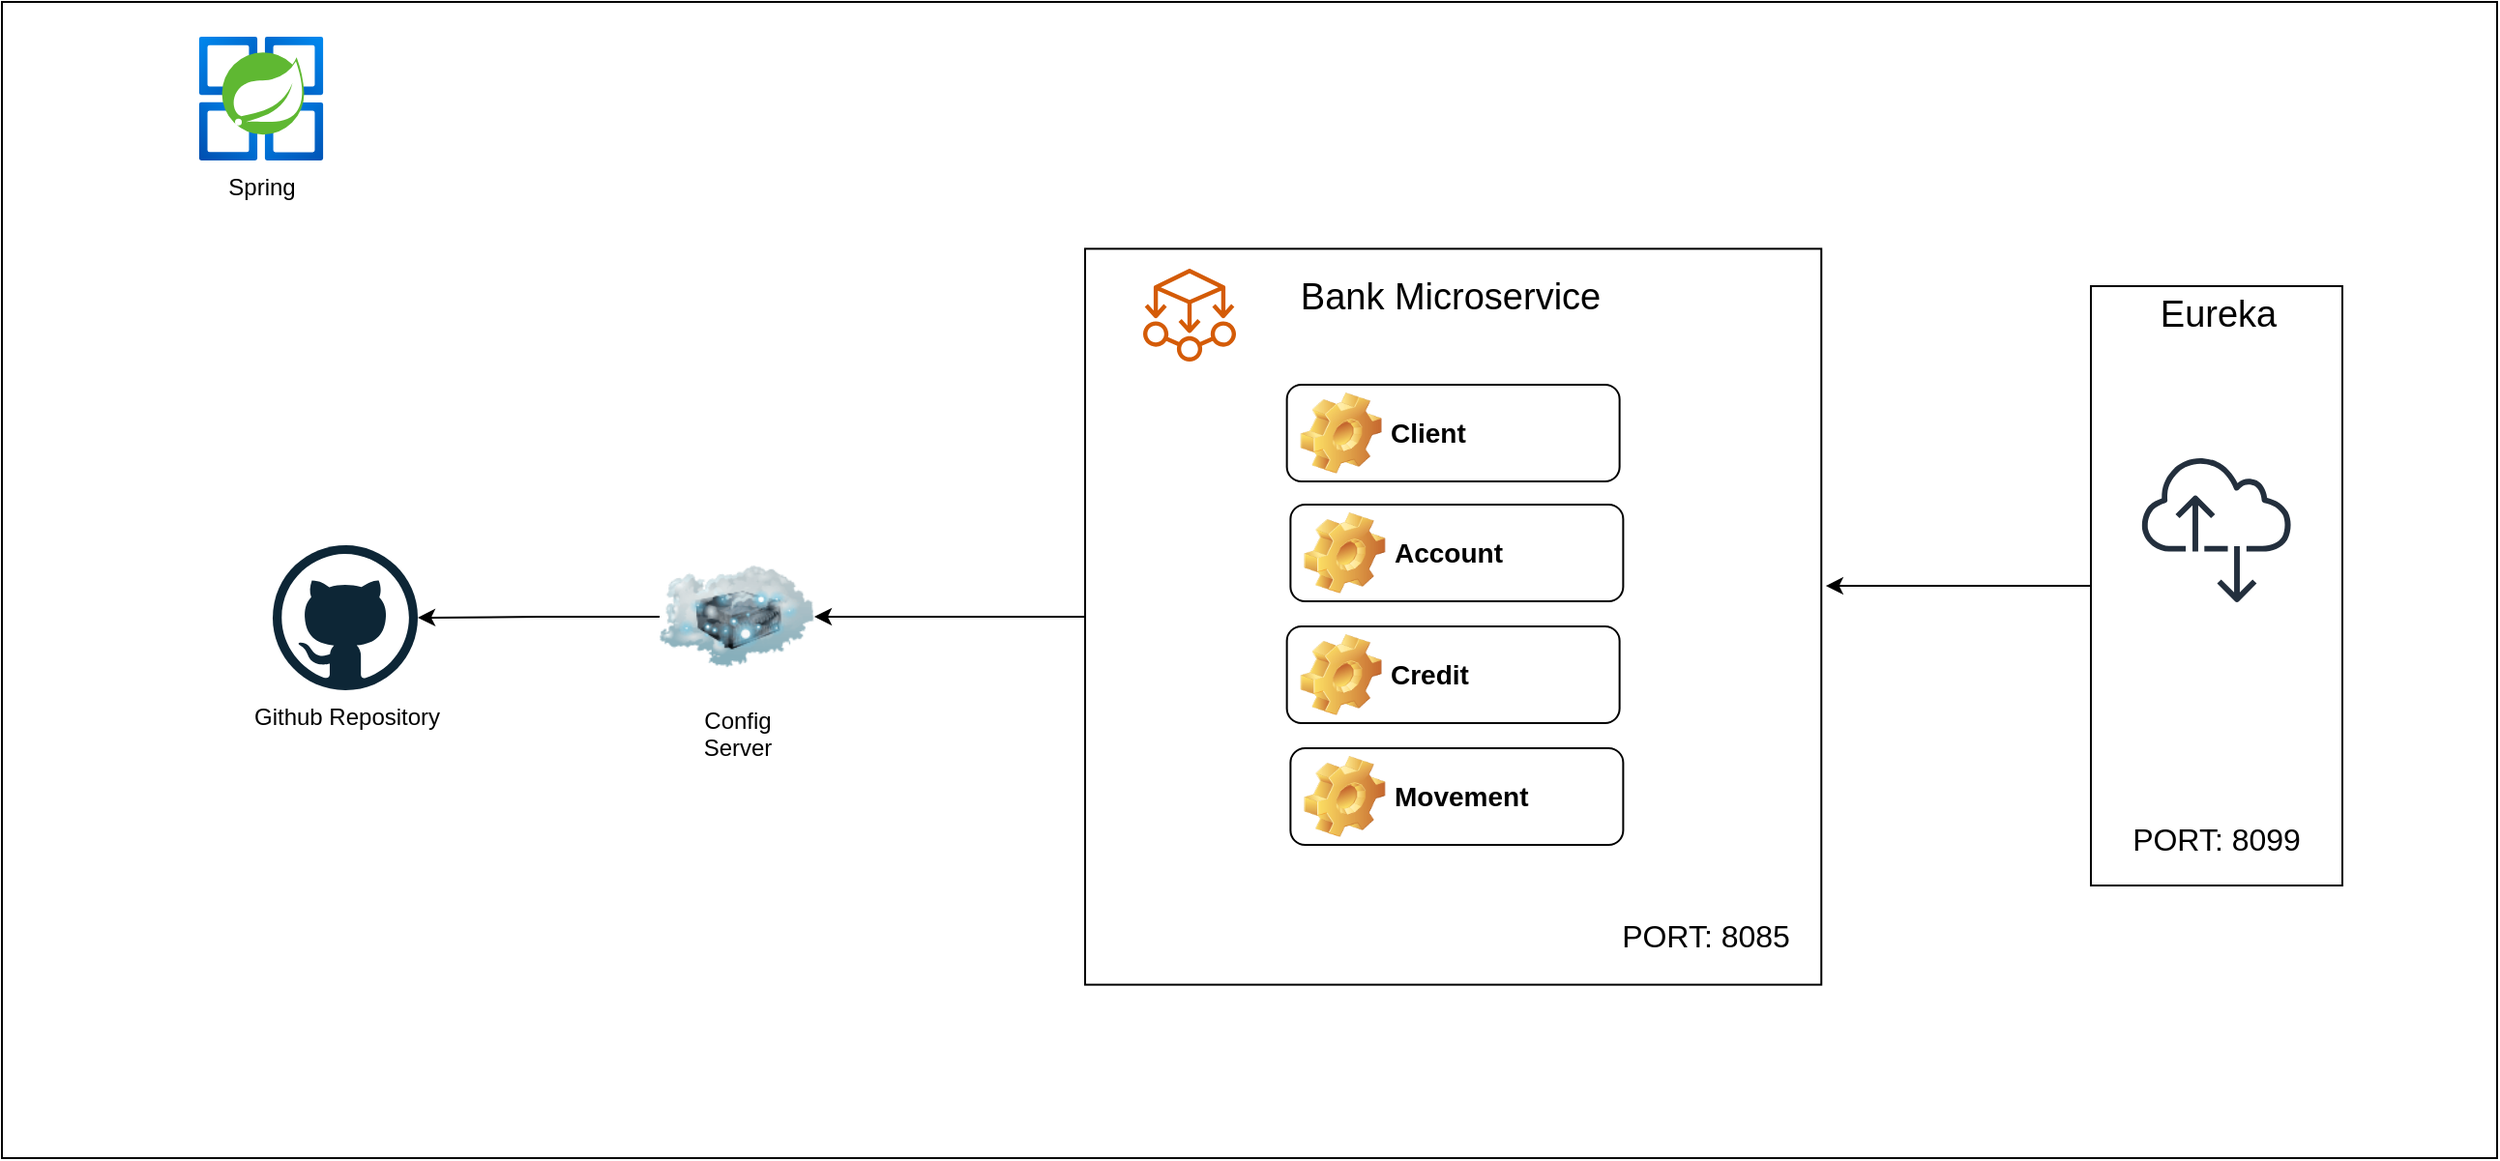 <mxfile version="20.2.2" type="device"><diagram id="_Sf_3SgOOuIxhcwr8Hvw" name="Página-1"><mxGraphModel dx="1422" dy="836" grid="1" gridSize="10" guides="1" tooltips="1" connect="1" arrows="1" fold="1" page="1" pageScale="1" pageWidth="2336" pageHeight="1654" math="0" shadow="0"><root><mxCell id="0"/><mxCell id="1" parent="0"/><mxCell id="qiv0yiQp2aEAE65ppv2O-14" value="" style="rounded=0;whiteSpace=wrap;html=1;fontSize=14;fillStyle=auto;" vertex="1" parent="1"><mxGeometry x="110" y="72" width="1290" height="598" as="geometry"/></mxCell><mxCell id="qiv0yiQp2aEAE65ppv2O-1" value="Github Repository&lt;br&gt;" style="dashed=0;outlineConnect=0;html=1;align=center;labelPosition=center;verticalLabelPosition=bottom;verticalAlign=top;shape=mxgraph.weblogos.github" vertex="1" parent="1"><mxGeometry x="250" y="353" width="75" height="75" as="geometry"/></mxCell><mxCell id="qiv0yiQp2aEAE65ppv2O-17" style="edgeStyle=orthogonalEdgeStyle;rounded=0;orthogonalLoop=1;jettySize=auto;html=1;fontSize=14;" edge="1" parent="1" source="qiv0yiQp2aEAE65ppv2O-2" target="qiv0yiQp2aEAE65ppv2O-1"><mxGeometry relative="1" as="geometry"/></mxCell><mxCell id="qiv0yiQp2aEAE65ppv2O-2" value="Config&lt;br&gt;Server&lt;br&gt;" style="image;html=1;image=img/lib/clip_art/networking/Cloud_Server_128x128.png" vertex="1" parent="1"><mxGeometry x="450" y="350" width="80" height="80" as="geometry"/></mxCell><mxCell id="qiv0yiQp2aEAE65ppv2O-18" style="edgeStyle=orthogonalEdgeStyle;rounded=0;orthogonalLoop=1;jettySize=auto;html=1;fontSize=14;" edge="1" parent="1" source="qiv0yiQp2aEAE65ppv2O-3" target="qiv0yiQp2aEAE65ppv2O-2"><mxGeometry relative="1" as="geometry"/></mxCell><mxCell id="qiv0yiQp2aEAE65ppv2O-3" value="" style="whiteSpace=wrap;html=1;aspect=fixed;" vertex="1" parent="1"><mxGeometry x="670" y="199.68" width="380.63" height="380.63" as="geometry"/></mxCell><mxCell id="qiv0yiQp2aEAE65ppv2O-4" value="&lt;font style=&quot;font-size: 19px;&quot;&gt;Bank Microservice&lt;/font&gt;" style="text;html=1;strokeColor=none;fillColor=none;align=center;verticalAlign=middle;whiteSpace=wrap;rounded=0;fontSize=19;" vertex="1" parent="1"><mxGeometry x="770.7" y="210" width="175.62" height="30" as="geometry"/></mxCell><mxCell id="qiv0yiQp2aEAE65ppv2O-5" value="&lt;font style=&quot;font-size: 16px;&quot;&gt;PORT: 8085&lt;/font&gt;" style="text;html=1;strokeColor=none;fillColor=none;align=center;verticalAlign=middle;whiteSpace=wrap;rounded=0;" vertex="1" parent="1"><mxGeometry x="946.32" y="540" width="90" height="30" as="geometry"/></mxCell><mxCell id="qiv0yiQp2aEAE65ppv2O-6" value="" style="sketch=0;outlineConnect=0;fontColor=#232F3E;gradientColor=none;fillColor=#D45B07;strokeColor=none;dashed=0;verticalLabelPosition=bottom;verticalAlign=top;align=center;html=1;fontSize=12;fontStyle=0;aspect=fixed;pointerEvents=1;shape=mxgraph.aws4.ec2_aws_microservice_extractor_for_net;" vertex="1" parent="1"><mxGeometry x="700" y="210" width="48" height="48" as="geometry"/></mxCell><mxCell id="qiv0yiQp2aEAE65ppv2O-8" value="&lt;font style=&quot;font-size: 14px;&quot;&gt;Client&lt;br&gt;&lt;/font&gt;" style="label;whiteSpace=wrap;html=1;image=img/clipart/Gear_128x128.png;fontSize=13;" vertex="1" parent="1"><mxGeometry x="774.32" y="270" width="172" height="50" as="geometry"/></mxCell><mxCell id="qiv0yiQp2aEAE65ppv2O-9" value="&lt;font style=&quot;font-size: 14px;&quot;&gt;Account&lt;/font&gt;" style="label;whiteSpace=wrap;html=1;image=img/clipart/Gear_128x128.png;fontSize=13;" vertex="1" parent="1"><mxGeometry x="776.19" y="332" width="172" height="50" as="geometry"/></mxCell><mxCell id="qiv0yiQp2aEAE65ppv2O-10" value="&lt;font style=&quot;font-size: 14px;&quot;&gt;Credit&lt;/font&gt;" style="label;whiteSpace=wrap;html=1;image=img/clipart/Gear_128x128.png;fontSize=13;" vertex="1" parent="1"><mxGeometry x="774.32" y="395" width="172" height="50" as="geometry"/></mxCell><mxCell id="qiv0yiQp2aEAE65ppv2O-12" value="&lt;font style=&quot;font-size: 14px;&quot;&gt;Movement&lt;/font&gt;" style="label;whiteSpace=wrap;html=1;image=img/clipart/Gear_128x128.png;fontSize=13;" vertex="1" parent="1"><mxGeometry x="776.19" y="458" width="172" height="50" as="geometry"/></mxCell><mxCell id="qiv0yiQp2aEAE65ppv2O-13" value="Spring&lt;br&gt;" style="aspect=fixed;html=1;points=[];align=center;image;fontSize=12;image=img/lib/azure2/compute/Azure_Spring_Cloud.svg;" vertex="1" parent="1"><mxGeometry x="210" y="90" width="68" height="64" as="geometry"/></mxCell><mxCell id="qiv0yiQp2aEAE65ppv2O-27" style="edgeStyle=orthogonalEdgeStyle;rounded=0;orthogonalLoop=1;jettySize=auto;html=1;entryX=1.006;entryY=0.458;entryDx=0;entryDy=0;entryPerimeter=0;fontSize=19;" edge="1" parent="1" source="qiv0yiQp2aEAE65ppv2O-21" target="qiv0yiQp2aEAE65ppv2O-3"><mxGeometry relative="1" as="geometry"/></mxCell><mxCell id="qiv0yiQp2aEAE65ppv2O-21" value="" style="rounded=0;whiteSpace=wrap;html=1;fillStyle=hatch;fontSize=14;rotation=90;" vertex="1" parent="1"><mxGeometry x="1100" y="309" width="310" height="130" as="geometry"/></mxCell><mxCell id="qiv0yiQp2aEAE65ppv2O-22" value="&lt;font style=&quot;font-size: 16px;&quot;&gt;PORT: 8099&lt;br&gt;&lt;/font&gt;" style="text;html=1;strokeColor=none;fillColor=none;align=center;verticalAlign=middle;whiteSpace=wrap;rounded=0;" vertex="1" parent="1"><mxGeometry x="1210" y="490" width="90" height="30" as="geometry"/></mxCell><mxCell id="qiv0yiQp2aEAE65ppv2O-25" value="" style="sketch=0;outlineConnect=0;fontColor=#232F3E;gradientColor=none;fillColor=#232F3D;strokeColor=none;dashed=0;verticalLabelPosition=bottom;verticalAlign=top;align=center;html=1;fontSize=12;fontStyle=0;aspect=fixed;pointerEvents=1;shape=mxgraph.aws4.internet_alt2;fillStyle=auto;" vertex="1" parent="1"><mxGeometry x="1216" y="306" width="78" height="78" as="geometry"/></mxCell><mxCell id="qiv0yiQp2aEAE65ppv2O-26" value="&lt;font style=&quot;font-size: 19px;&quot;&gt;Eureka&lt;/font&gt;" style="text;html=1;strokeColor=none;fillColor=none;align=center;verticalAlign=middle;whiteSpace=wrap;rounded=0;fontSize=19;" vertex="1" parent="1"><mxGeometry x="1168" y="219" width="175.62" height="30" as="geometry"/></mxCell></root></mxGraphModel></diagram></mxfile>